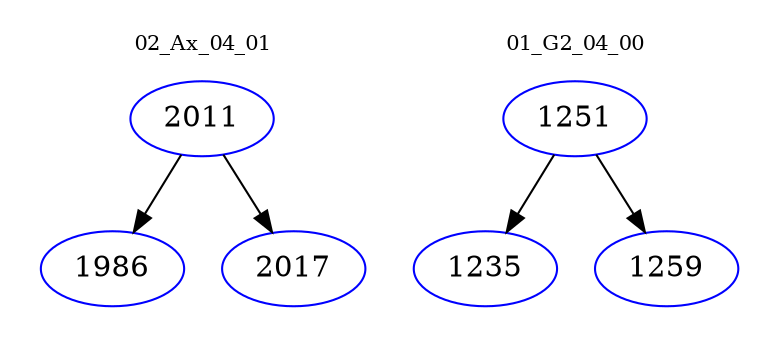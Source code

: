 digraph{
subgraph cluster_0 {
color = white
label = "02_Ax_04_01";
fontsize=10;
T0_2011 [label="2011", color="blue"]
T0_2011 -> T0_1986 [color="black"]
T0_1986 [label="1986", color="blue"]
T0_2011 -> T0_2017 [color="black"]
T0_2017 [label="2017", color="blue"]
}
subgraph cluster_1 {
color = white
label = "01_G2_04_00";
fontsize=10;
T1_1251 [label="1251", color="blue"]
T1_1251 -> T1_1235 [color="black"]
T1_1235 [label="1235", color="blue"]
T1_1251 -> T1_1259 [color="black"]
T1_1259 [label="1259", color="blue"]
}
}
